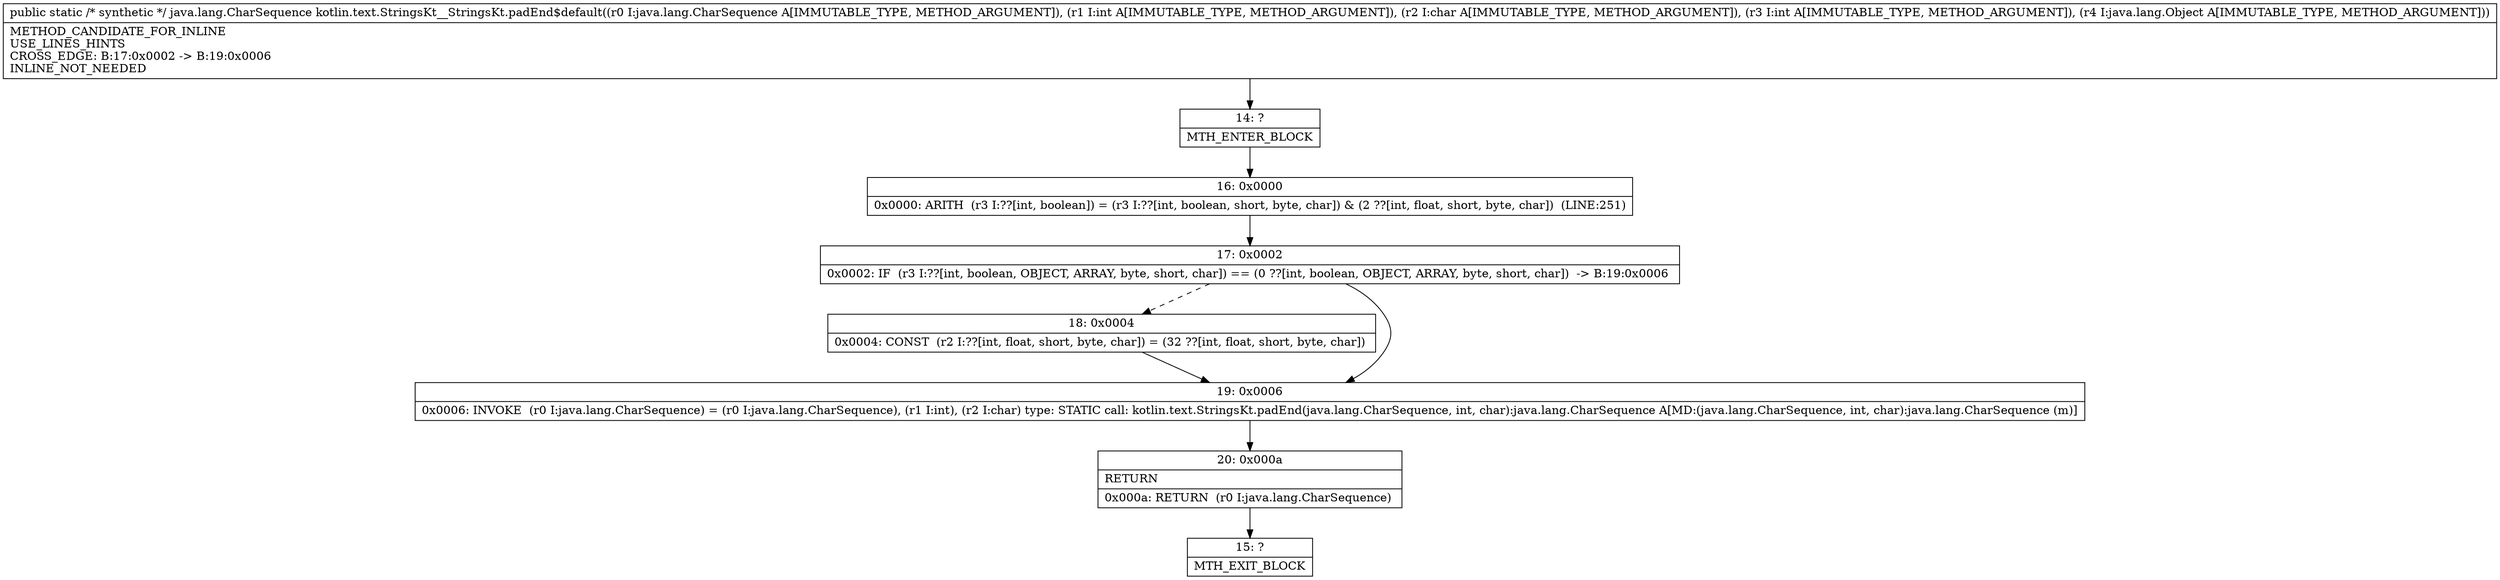digraph "CFG forkotlin.text.StringsKt__StringsKt.padEnd$default(Ljava\/lang\/CharSequence;ICILjava\/lang\/Object;)Ljava\/lang\/CharSequence;" {
Node_14 [shape=record,label="{14\:\ ?|MTH_ENTER_BLOCK\l}"];
Node_16 [shape=record,label="{16\:\ 0x0000|0x0000: ARITH  (r3 I:??[int, boolean]) = (r3 I:??[int, boolean, short, byte, char]) & (2 ??[int, float, short, byte, char])  (LINE:251)\l}"];
Node_17 [shape=record,label="{17\:\ 0x0002|0x0002: IF  (r3 I:??[int, boolean, OBJECT, ARRAY, byte, short, char]) == (0 ??[int, boolean, OBJECT, ARRAY, byte, short, char])  \-\> B:19:0x0006 \l}"];
Node_18 [shape=record,label="{18\:\ 0x0004|0x0004: CONST  (r2 I:??[int, float, short, byte, char]) = (32 ??[int, float, short, byte, char]) \l}"];
Node_19 [shape=record,label="{19\:\ 0x0006|0x0006: INVOKE  (r0 I:java.lang.CharSequence) = (r0 I:java.lang.CharSequence), (r1 I:int), (r2 I:char) type: STATIC call: kotlin.text.StringsKt.padEnd(java.lang.CharSequence, int, char):java.lang.CharSequence A[MD:(java.lang.CharSequence, int, char):java.lang.CharSequence (m)]\l}"];
Node_20 [shape=record,label="{20\:\ 0x000a|RETURN\l|0x000a: RETURN  (r0 I:java.lang.CharSequence) \l}"];
Node_15 [shape=record,label="{15\:\ ?|MTH_EXIT_BLOCK\l}"];
MethodNode[shape=record,label="{public static \/* synthetic *\/ java.lang.CharSequence kotlin.text.StringsKt__StringsKt.padEnd$default((r0 I:java.lang.CharSequence A[IMMUTABLE_TYPE, METHOD_ARGUMENT]), (r1 I:int A[IMMUTABLE_TYPE, METHOD_ARGUMENT]), (r2 I:char A[IMMUTABLE_TYPE, METHOD_ARGUMENT]), (r3 I:int A[IMMUTABLE_TYPE, METHOD_ARGUMENT]), (r4 I:java.lang.Object A[IMMUTABLE_TYPE, METHOD_ARGUMENT]))  | METHOD_CANDIDATE_FOR_INLINE\lUSE_LINES_HINTS\lCROSS_EDGE: B:17:0x0002 \-\> B:19:0x0006\lINLINE_NOT_NEEDED\l}"];
MethodNode -> Node_14;Node_14 -> Node_16;
Node_16 -> Node_17;
Node_17 -> Node_18[style=dashed];
Node_17 -> Node_19;
Node_18 -> Node_19;
Node_19 -> Node_20;
Node_20 -> Node_15;
}

